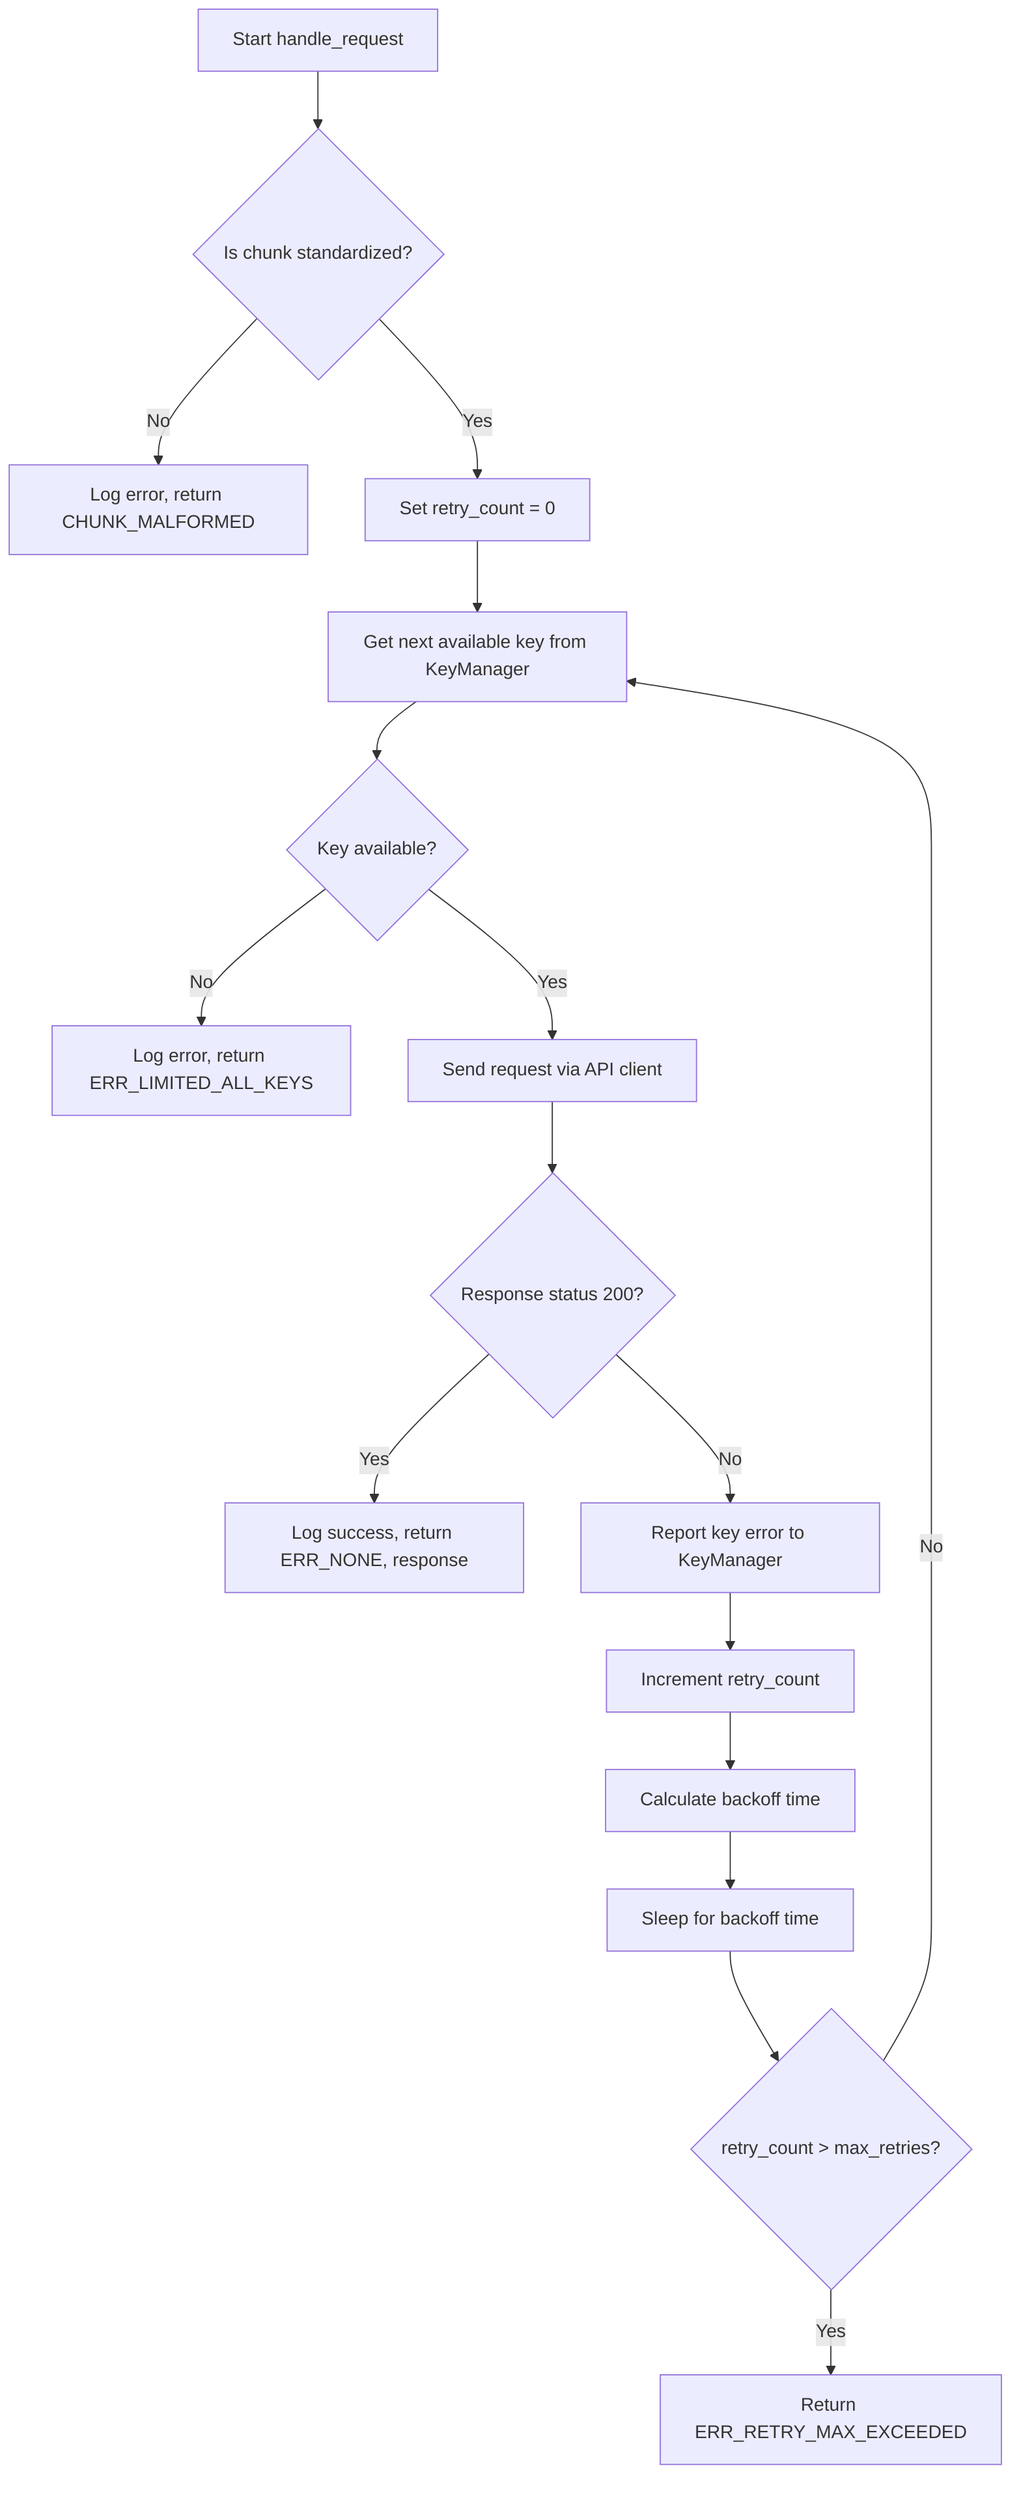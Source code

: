 flowchart TD
    A[Start handle_request] --> B{Is chunk standardized?}
    B -- No --> C[Log error, return CHUNK_MALFORMED]
    B -- Yes --> D[Set retry_count = 0]
    D --> E[Get next available key from KeyManager]
    E --> F{Key available?}
    F -- No --> G[Log error, return ERR_LIMITED_ALL_KEYS]
    F -- Yes --> H[Send request via API client]
    H --> I{Response status 200?}
    I -- Yes --> J[Log success, return ERR_NONE, response]
    I -- No --> K[Report key error to KeyManager]
    K --> L[Increment retry_count]
    L --> M[Calculate backoff time]
    M --> N[Sleep for backoff time]
    N --> O{retry_count > max_retries?}
    O -- Yes --> P[Return ERR_RETRY_MAX_EXCEEDED]
    O -- No --> E